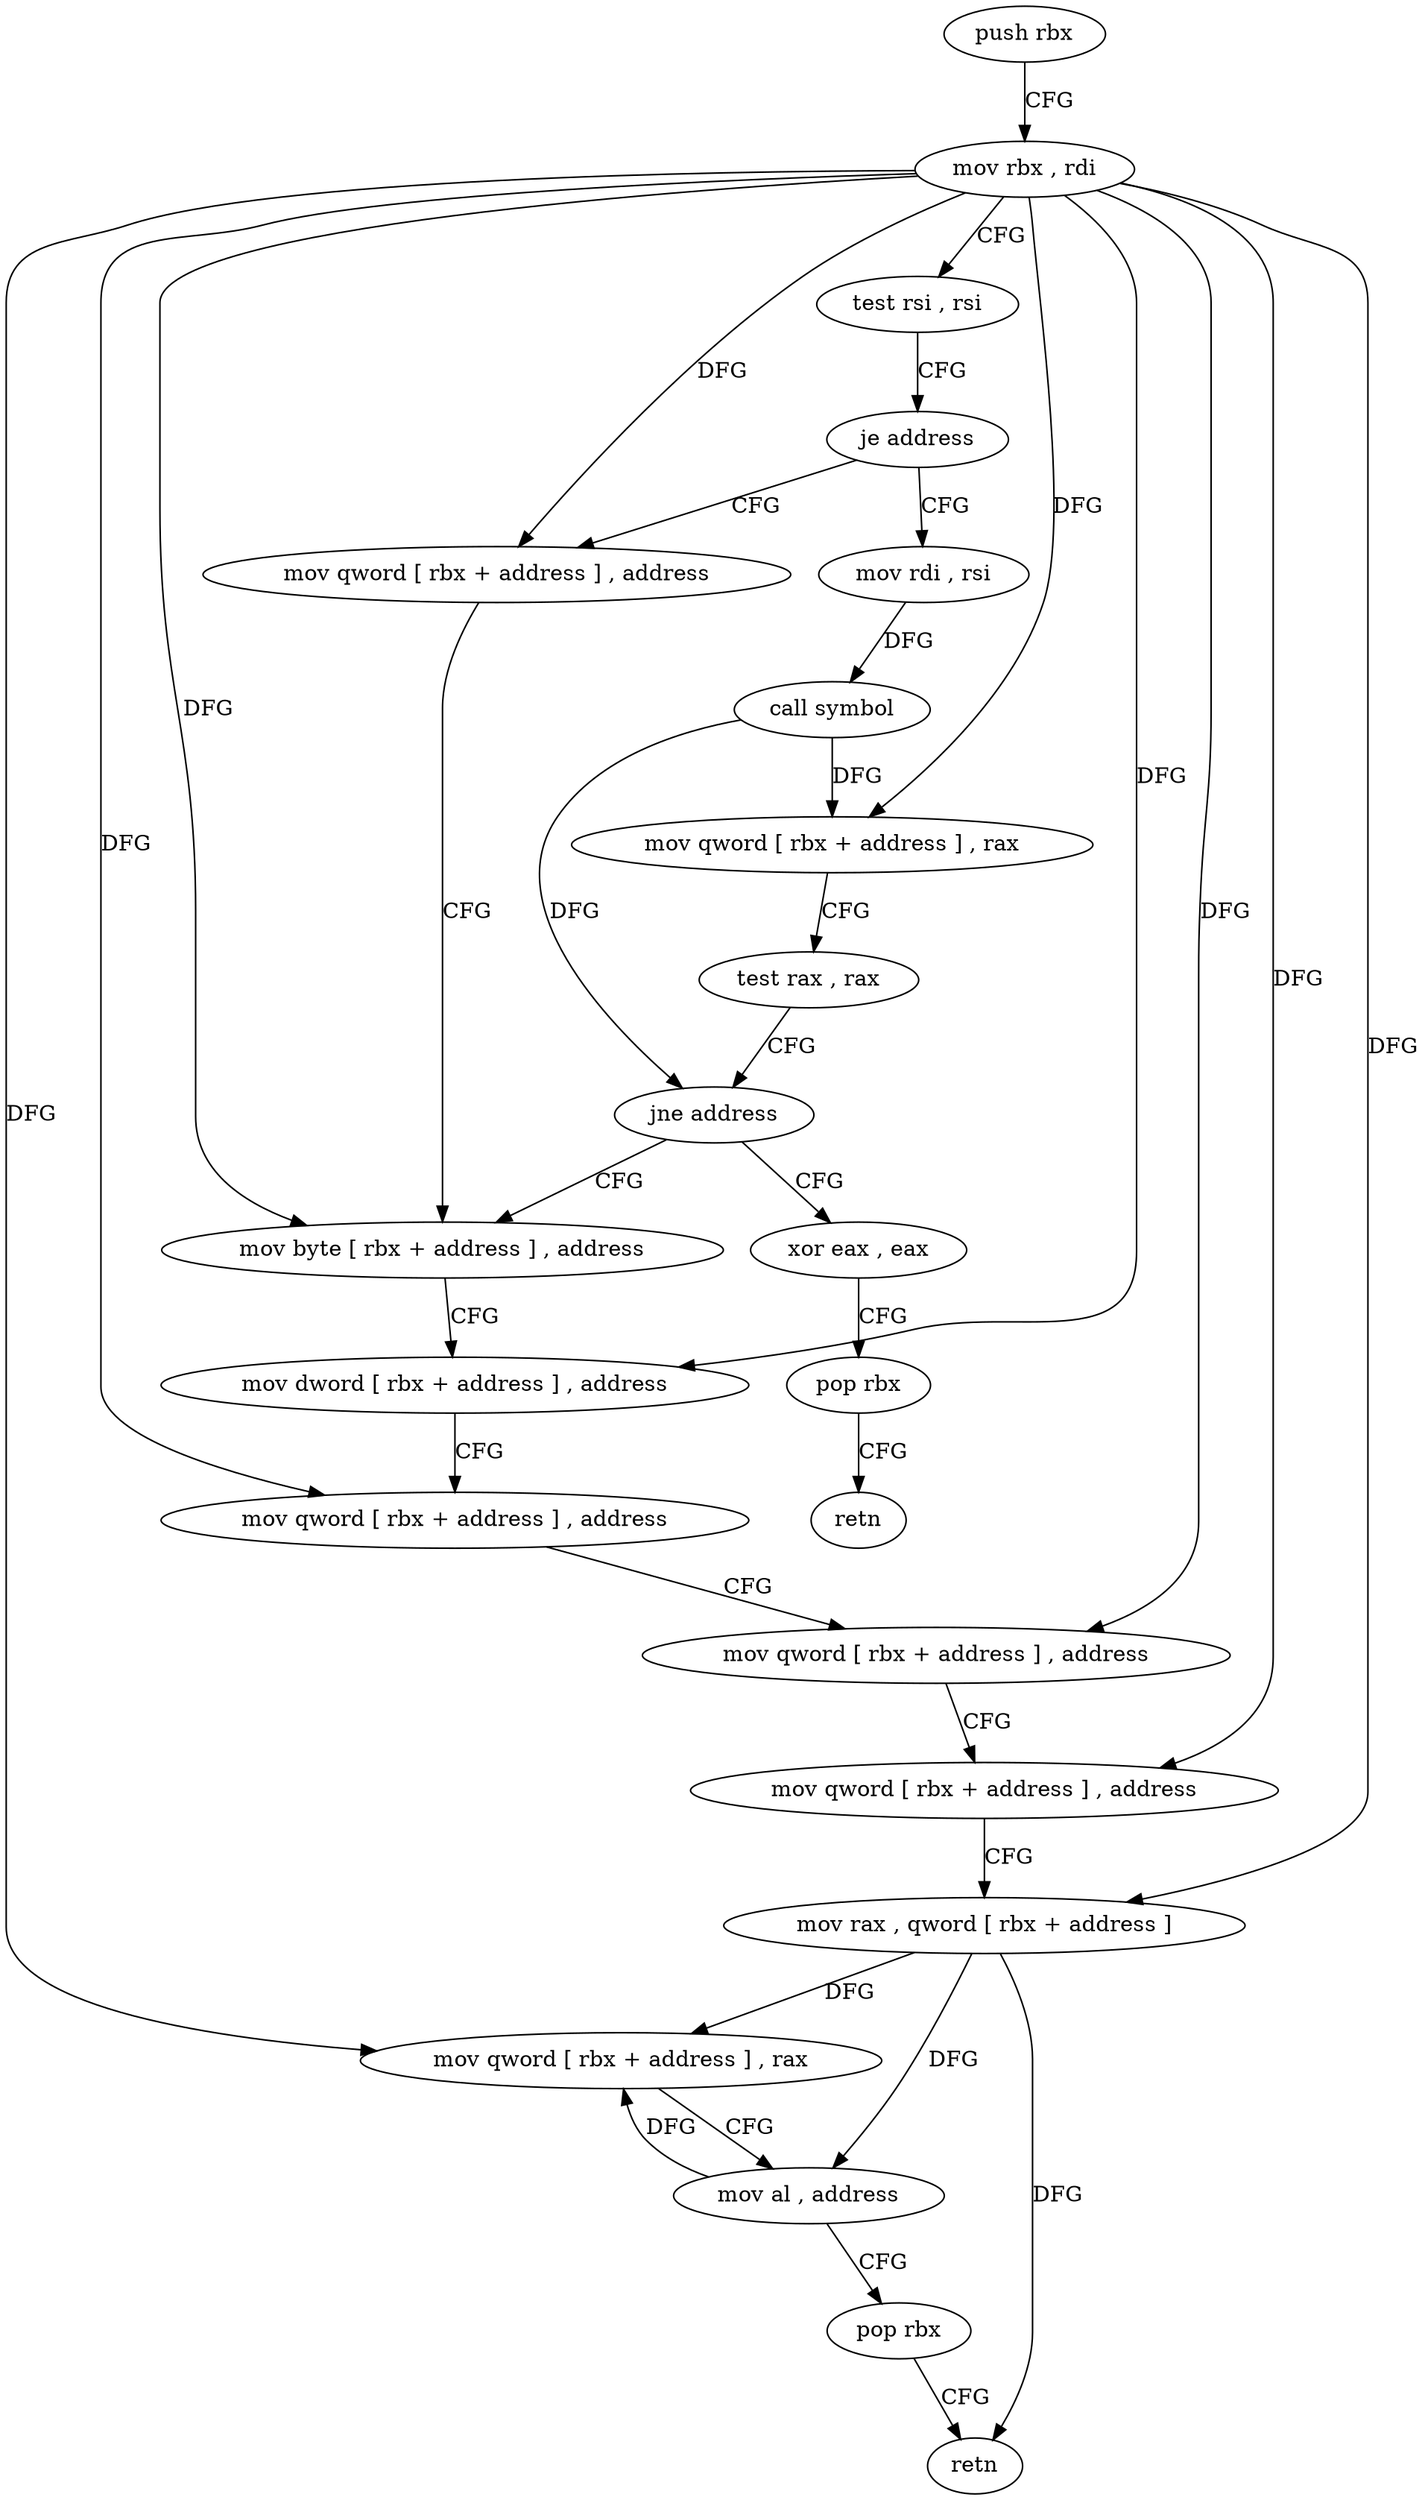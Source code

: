digraph "func" {
"99664" [label = "push rbx" ]
"99665" [label = "mov rbx , rdi" ]
"99668" [label = "test rsi , rsi" ]
"99671" [label = "je address" ]
"99694" [label = "mov qword [ rbx + address ] , address" ]
"99673" [label = "mov rdi , rsi" ]
"99702" [label = "mov byte [ rbx + address ] , address" ]
"99676" [label = "call symbol" ]
"99681" [label = "mov qword [ rbx + address ] , rax" ]
"99685" [label = "test rax , rax" ]
"99688" [label = "jne address" ]
"99690" [label = "xor eax , eax" ]
"99706" [label = "mov dword [ rbx + address ] , address" ]
"99713" [label = "mov qword [ rbx + address ] , address" ]
"99721" [label = "mov qword [ rbx + address ] , address" ]
"99729" [label = "mov qword [ rbx + address ] , address" ]
"99737" [label = "mov rax , qword [ rbx + address ]" ]
"99741" [label = "mov qword [ rbx + address ] , rax" ]
"99745" [label = "mov al , address" ]
"99747" [label = "pop rbx" ]
"99748" [label = "retn" ]
"99692" [label = "pop rbx" ]
"99693" [label = "retn" ]
"99664" -> "99665" [ label = "CFG" ]
"99665" -> "99668" [ label = "CFG" ]
"99665" -> "99694" [ label = "DFG" ]
"99665" -> "99681" [ label = "DFG" ]
"99665" -> "99702" [ label = "DFG" ]
"99665" -> "99706" [ label = "DFG" ]
"99665" -> "99713" [ label = "DFG" ]
"99665" -> "99721" [ label = "DFG" ]
"99665" -> "99729" [ label = "DFG" ]
"99665" -> "99737" [ label = "DFG" ]
"99665" -> "99741" [ label = "DFG" ]
"99668" -> "99671" [ label = "CFG" ]
"99671" -> "99694" [ label = "CFG" ]
"99671" -> "99673" [ label = "CFG" ]
"99694" -> "99702" [ label = "CFG" ]
"99673" -> "99676" [ label = "DFG" ]
"99702" -> "99706" [ label = "CFG" ]
"99676" -> "99681" [ label = "DFG" ]
"99676" -> "99688" [ label = "DFG" ]
"99681" -> "99685" [ label = "CFG" ]
"99685" -> "99688" [ label = "CFG" ]
"99688" -> "99702" [ label = "CFG" ]
"99688" -> "99690" [ label = "CFG" ]
"99690" -> "99692" [ label = "CFG" ]
"99706" -> "99713" [ label = "CFG" ]
"99713" -> "99721" [ label = "CFG" ]
"99721" -> "99729" [ label = "CFG" ]
"99729" -> "99737" [ label = "CFG" ]
"99737" -> "99741" [ label = "DFG" ]
"99737" -> "99745" [ label = "DFG" ]
"99737" -> "99748" [ label = "DFG" ]
"99741" -> "99745" [ label = "CFG" ]
"99745" -> "99747" [ label = "CFG" ]
"99745" -> "99741" [ label = "DFG" ]
"99747" -> "99748" [ label = "CFG" ]
"99692" -> "99693" [ label = "CFG" ]
}
